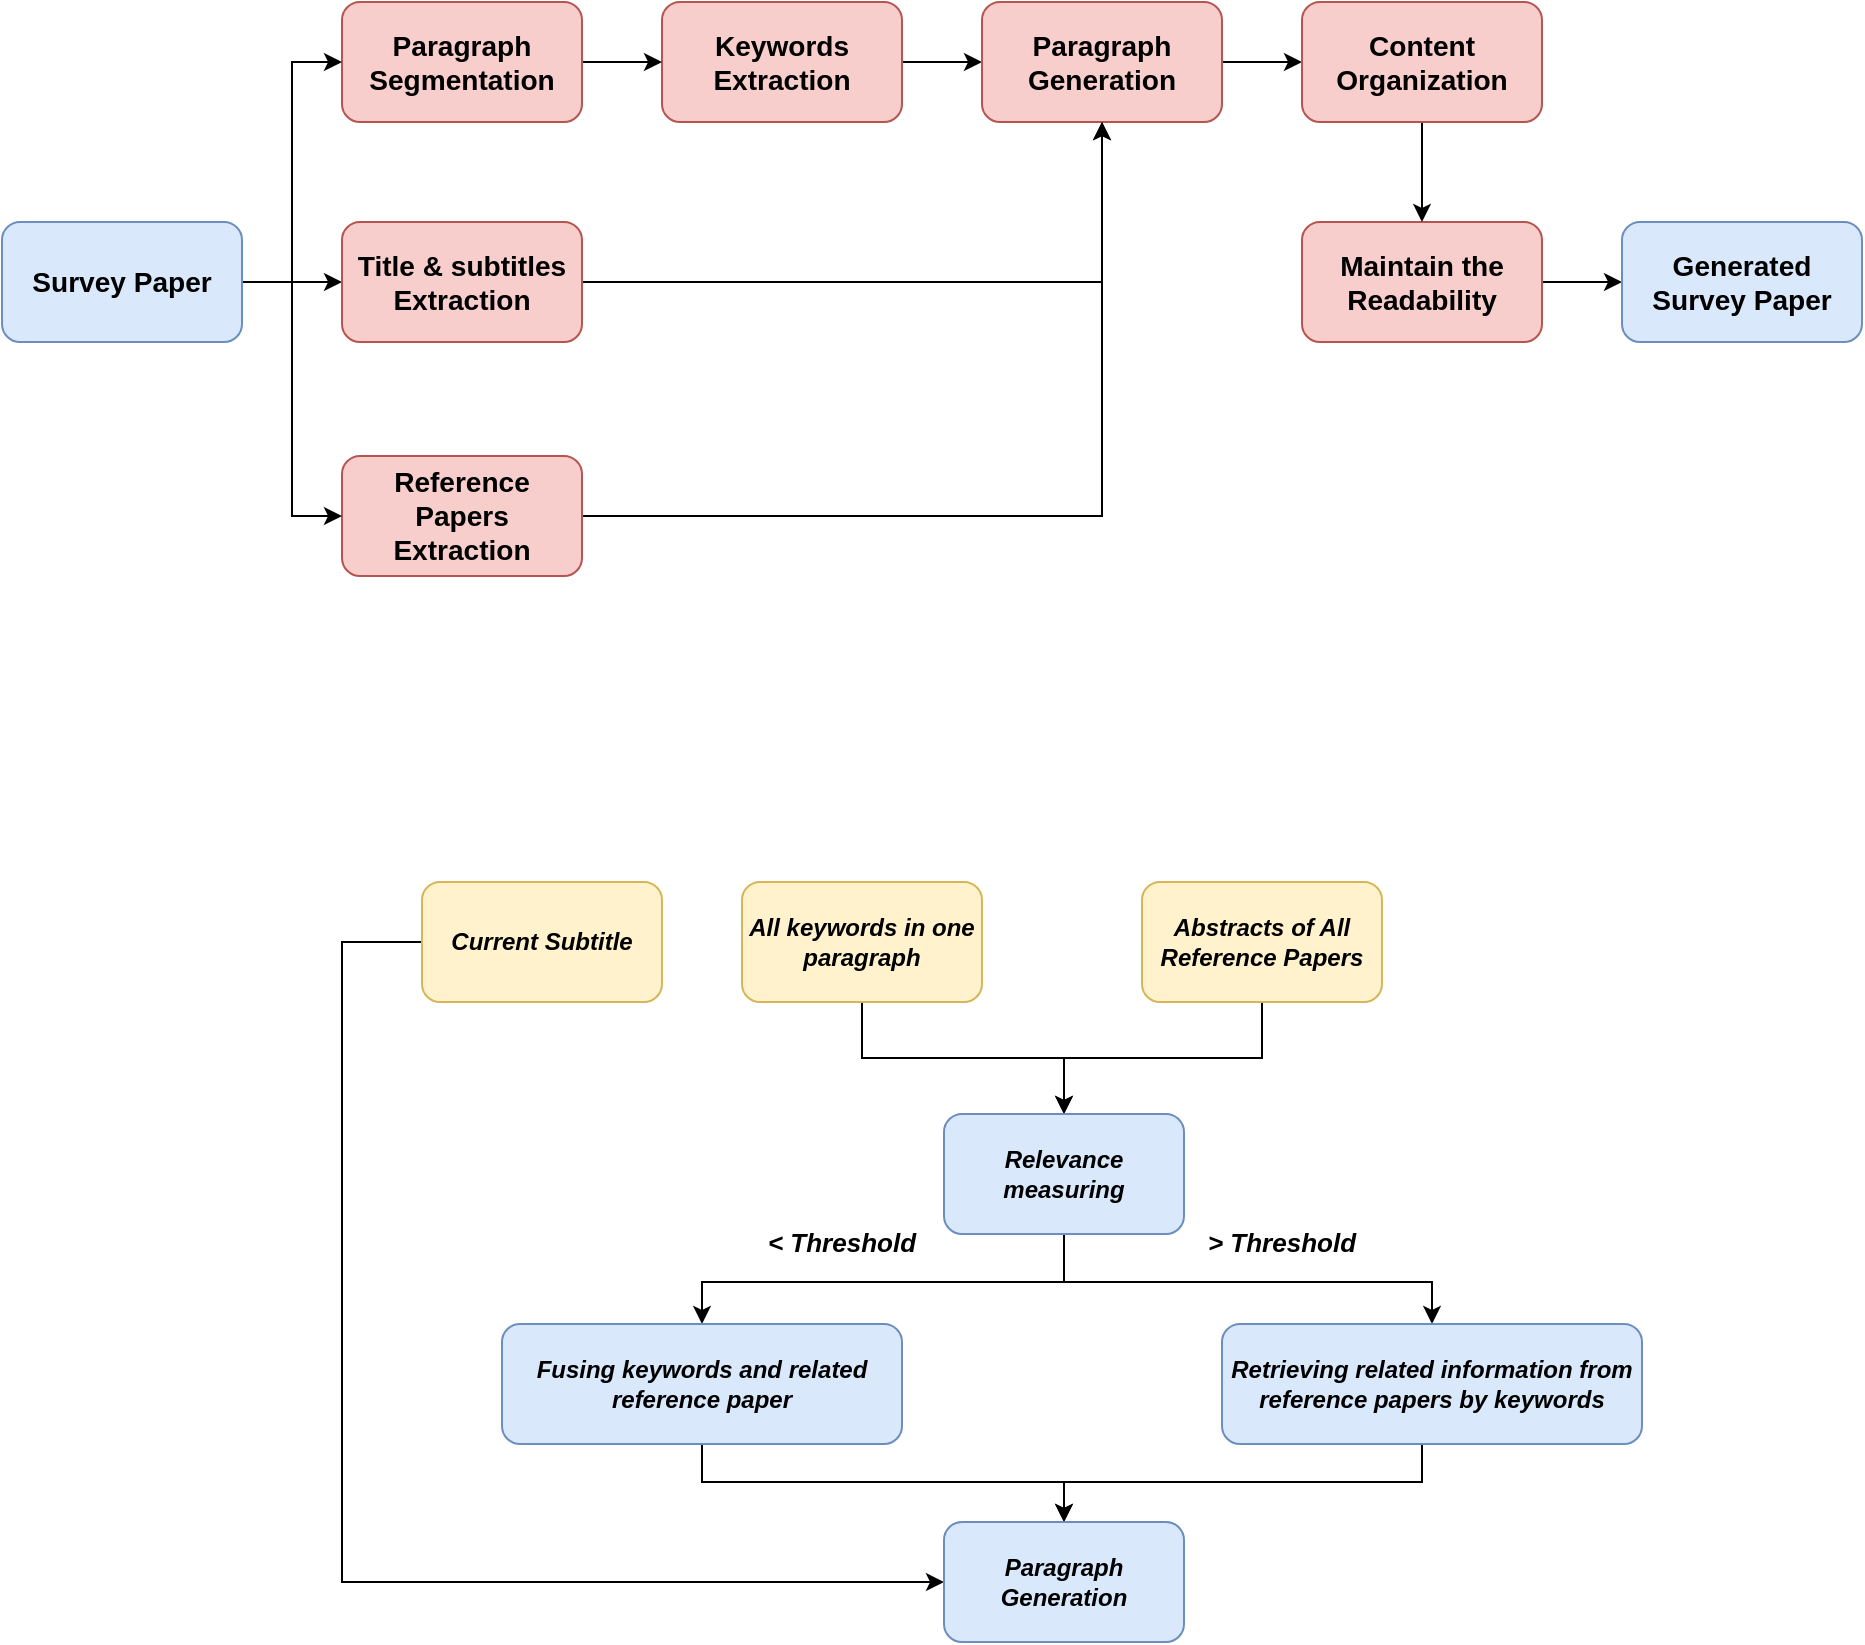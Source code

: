 <mxfile version="12.7.9" type="github"><diagram id="C5RBs43oDa-KdzZeNtuy" name="Page-1"><mxGraphModel dx="1186" dy="364" grid="0" gridSize="10" guides="1" tooltips="1" connect="1" arrows="1" fold="1" page="0" pageScale="1" pageWidth="827" pageHeight="1169" background="#ffffff" math="0" shadow="0"><root><mxCell id="WIyWlLk6GJQsqaUBKTNV-0"/><mxCell id="WIyWlLk6GJQsqaUBKTNV-1" parent="WIyWlLk6GJQsqaUBKTNV-0"/><mxCell id="2dngech7qg59eZd5ezlf-3" value="" style="edgeStyle=orthogonalEdgeStyle;rounded=0;orthogonalLoop=1;jettySize=auto;html=1;fillColor=#f8cecc;strokeColor=#000000;" edge="1" parent="WIyWlLk6GJQsqaUBKTNV-1" source="2dngech7qg59eZd5ezlf-1" target="2dngech7qg59eZd5ezlf-2"><mxGeometry relative="1" as="geometry"/></mxCell><mxCell id="2dngech7qg59eZd5ezlf-1" value="&lt;h3&gt;&lt;b&gt;Keywords Extraction&lt;/b&gt;&lt;/h3&gt;" style="rounded=1;whiteSpace=wrap;html=1;fillColor=#f8cecc;strokeColor=#b85450;" vertex="1" parent="WIyWlLk6GJQsqaUBKTNV-1"><mxGeometry x="360" y="400" width="120" height="60" as="geometry"/></mxCell><mxCell id="2dngech7qg59eZd5ezlf-47" value="" style="edgeStyle=orthogonalEdgeStyle;rounded=0;orthogonalLoop=1;jettySize=auto;html=1;strokeColor=#000000;fontSize=13;" edge="1" parent="WIyWlLk6GJQsqaUBKTNV-1" source="2dngech7qg59eZd5ezlf-2" target="2dngech7qg59eZd5ezlf-46"><mxGeometry relative="1" as="geometry"/></mxCell><mxCell id="2dngech7qg59eZd5ezlf-2" value="&lt;h3&gt;&lt;b&gt;Paragraph Generation&lt;/b&gt;&lt;/h3&gt;" style="rounded=1;whiteSpace=wrap;html=1;fillColor=#f8cecc;strokeColor=#b85450;" vertex="1" parent="WIyWlLk6GJQsqaUBKTNV-1"><mxGeometry x="520" y="400" width="120" height="60" as="geometry"/></mxCell><mxCell id="2dngech7qg59eZd5ezlf-19" value="" style="edgeStyle=orthogonalEdgeStyle;rounded=0;orthogonalLoop=1;jettySize=auto;html=1;" edge="1" parent="WIyWlLk6GJQsqaUBKTNV-1" source="2dngech7qg59eZd5ezlf-16" target="2dngech7qg59eZd5ezlf-18"><mxGeometry relative="1" as="geometry"/></mxCell><mxCell id="2dngech7qg59eZd5ezlf-16" value="&lt;h3&gt;&lt;b&gt;Maintain the Readability&lt;/b&gt;&lt;/h3&gt;" style="rounded=1;whiteSpace=wrap;html=1;fillColor=#f8cecc;strokeColor=#b85450;" vertex="1" parent="WIyWlLk6GJQsqaUBKTNV-1"><mxGeometry x="680" y="510" width="120" height="60" as="geometry"/></mxCell><mxCell id="2dngech7qg59eZd5ezlf-18" value="&lt;h3&gt;Generated Survey Paper&lt;/h3&gt;" style="rounded=1;whiteSpace=wrap;html=1;fillColor=#dae8fc;strokeColor=#6c8ebf;" vertex="1" parent="WIyWlLk6GJQsqaUBKTNV-1"><mxGeometry x="840" y="510" width="120" height="60" as="geometry"/></mxCell><mxCell id="2dngech7qg59eZd5ezlf-14" style="edgeStyle=orthogonalEdgeStyle;rounded=0;orthogonalLoop=1;jettySize=auto;html=1;exitX=1;exitY=0.5;exitDx=0;exitDy=0;fillColor=#f8cecc;strokeColor=#000000;" edge="1" parent="WIyWlLk6GJQsqaUBKTNV-1" source="2dngech7qg59eZd5ezlf-4" target="2dngech7qg59eZd5ezlf-2"><mxGeometry relative="1" as="geometry"/></mxCell><mxCell id="2dngech7qg59eZd5ezlf-4" value="&lt;h3&gt;&lt;b&gt;Reference Papers Extraction&lt;/b&gt;&lt;/h3&gt;" style="rounded=1;whiteSpace=wrap;html=1;fillColor=#f8cecc;strokeColor=#b85450;" vertex="1" parent="WIyWlLk6GJQsqaUBKTNV-1"><mxGeometry x="200" y="627" width="120" height="60" as="geometry"/></mxCell><mxCell id="2dngech7qg59eZd5ezlf-15" value="" style="edgeStyle=orthogonalEdgeStyle;rounded=0;orthogonalLoop=1;jettySize=auto;html=1;fillColor=#f8cecc;strokeColor=#000000;" edge="1" parent="WIyWlLk6GJQsqaUBKTNV-1" source="2dngech7qg59eZd5ezlf-7" target="2dngech7qg59eZd5ezlf-1"><mxGeometry relative="1" as="geometry"/></mxCell><mxCell id="2dngech7qg59eZd5ezlf-7" value="&lt;h3&gt;&lt;b&gt;Paragraph Segmentation&lt;/b&gt;&lt;/h3&gt;" style="rounded=1;whiteSpace=wrap;html=1;fillColor=#f8cecc;strokeColor=#b85450;" vertex="1" parent="WIyWlLk6GJQsqaUBKTNV-1"><mxGeometry x="200" y="400" width="120" height="60" as="geometry"/></mxCell><mxCell id="2dngech7qg59eZd5ezlf-11" style="edgeStyle=orthogonalEdgeStyle;rounded=0;orthogonalLoop=1;jettySize=auto;html=1;exitX=1;exitY=0.5;exitDx=0;exitDy=0;entryX=0;entryY=0.5;entryDx=0;entryDy=0;fillColor=#f8cecc;strokeColor=#000000;" edge="1" parent="WIyWlLk6GJQsqaUBKTNV-1" source="2dngech7qg59eZd5ezlf-10" target="2dngech7qg59eZd5ezlf-7"><mxGeometry relative="1" as="geometry"><Array as="points"><mxPoint x="175" y="540"/><mxPoint x="175" y="430"/></Array></mxGeometry></mxCell><mxCell id="2dngech7qg59eZd5ezlf-13" style="edgeStyle=orthogonalEdgeStyle;rounded=0;orthogonalLoop=1;jettySize=auto;html=1;entryX=0;entryY=0.5;entryDx=0;entryDy=0;fillColor=#f8cecc;strokeColor=#000000;" edge="1" parent="WIyWlLk6GJQsqaUBKTNV-1" source="2dngech7qg59eZd5ezlf-10" target="2dngech7qg59eZd5ezlf-4"><mxGeometry relative="1" as="geometry"/></mxCell><mxCell id="2dngech7qg59eZd5ezlf-21" style="edgeStyle=orthogonalEdgeStyle;rounded=0;orthogonalLoop=1;jettySize=auto;html=1;entryX=0;entryY=0.5;entryDx=0;entryDy=0;strokeColor=#000000;" edge="1" parent="WIyWlLk6GJQsqaUBKTNV-1" source="2dngech7qg59eZd5ezlf-10" target="2dngech7qg59eZd5ezlf-20"><mxGeometry relative="1" as="geometry"/></mxCell><mxCell id="2dngech7qg59eZd5ezlf-10" value="&lt;h3&gt;&lt;b&gt;Survey Paper&lt;/b&gt;&lt;/h3&gt;" style="rounded=1;whiteSpace=wrap;html=1;fillColor=#dae8fc;strokeColor=#6c8ebf;" vertex="1" parent="WIyWlLk6GJQsqaUBKTNV-1"><mxGeometry x="30" y="510" width="120" height="60" as="geometry"/></mxCell><mxCell id="2dngech7qg59eZd5ezlf-24" style="edgeStyle=orthogonalEdgeStyle;rounded=0;orthogonalLoop=1;jettySize=auto;html=1;strokeColor=#000000;" edge="1" parent="WIyWlLk6GJQsqaUBKTNV-1" source="2dngech7qg59eZd5ezlf-20" target="2dngech7qg59eZd5ezlf-2"><mxGeometry relative="1" as="geometry"/></mxCell><mxCell id="2dngech7qg59eZd5ezlf-20" value="&lt;h3&gt;Title &amp;amp; subtitles Extraction&lt;/h3&gt;" style="rounded=1;whiteSpace=wrap;html=1;fillColor=#f8cecc;strokeColor=#b85450;" vertex="1" parent="WIyWlLk6GJQsqaUBKTNV-1"><mxGeometry x="200" y="510" width="120" height="60" as="geometry"/></mxCell><mxCell id="2dngech7qg59eZd5ezlf-40" style="edgeStyle=orthogonalEdgeStyle;rounded=0;orthogonalLoop=1;jettySize=auto;html=1;strokeColor=#000000;entryX=0;entryY=0.5;entryDx=0;entryDy=0;" edge="1" parent="WIyWlLk6GJQsqaUBKTNV-1" source="2dngech7qg59eZd5ezlf-26" target="2dngech7qg59eZd5ezlf-33"><mxGeometry relative="1" as="geometry"><mxPoint x="200" y="1220" as="targetPoint"/><Array as="points"><mxPoint x="200" y="870"/><mxPoint x="200" y="1190"/></Array></mxGeometry></mxCell><mxCell id="2dngech7qg59eZd5ezlf-26" value="Current Subtitle" style="rounded=1;whiteSpace=wrap;html=1;fillColor=#fff2cc;strokeColor=#d6b656;fontStyle=3" vertex="1" parent="WIyWlLk6GJQsqaUBKTNV-1"><mxGeometry x="240" y="840" width="120" height="60" as="geometry"/></mxCell><mxCell id="2dngech7qg59eZd5ezlf-34" style="edgeStyle=orthogonalEdgeStyle;rounded=0;orthogonalLoop=1;jettySize=auto;html=1;exitX=0.5;exitY=1;exitDx=0;exitDy=0;entryX=0.5;entryY=0;entryDx=0;entryDy=0;strokeColor=#000000;" edge="1" parent="WIyWlLk6GJQsqaUBKTNV-1" source="2dngech7qg59eZd5ezlf-27" target="2dngech7qg59eZd5ezlf-30"><mxGeometry relative="1" as="geometry"/></mxCell><mxCell id="2dngech7qg59eZd5ezlf-27" value="&lt;div&gt;All keywords in one paragraph&lt;/div&gt;" style="rounded=1;whiteSpace=wrap;html=1;fillColor=#fff2cc;strokeColor=#d6b656;fontStyle=3" vertex="1" parent="WIyWlLk6GJQsqaUBKTNV-1"><mxGeometry x="400" y="840" width="120" height="60" as="geometry"/></mxCell><mxCell id="2dngech7qg59eZd5ezlf-36" style="edgeStyle=orthogonalEdgeStyle;rounded=0;orthogonalLoop=1;jettySize=auto;html=1;exitX=0.5;exitY=1;exitDx=0;exitDy=0;entryX=0.5;entryY=0;entryDx=0;entryDy=0;strokeColor=#000000;" edge="1" parent="WIyWlLk6GJQsqaUBKTNV-1" source="2dngech7qg59eZd5ezlf-29" target="2dngech7qg59eZd5ezlf-30"><mxGeometry relative="1" as="geometry"/></mxCell><mxCell id="2dngech7qg59eZd5ezlf-29" value="&lt;div&gt;Abstracts of All Reference Papers&lt;/div&gt;" style="rounded=1;whiteSpace=wrap;html=1;fillColor=#fff2cc;strokeColor=#d6b656;fontStyle=3" vertex="1" parent="WIyWlLk6GJQsqaUBKTNV-1"><mxGeometry x="600" y="840" width="120" height="60" as="geometry"/></mxCell><mxCell id="2dngech7qg59eZd5ezlf-37" style="edgeStyle=orthogonalEdgeStyle;rounded=0;orthogonalLoop=1;jettySize=auto;html=1;exitX=0.5;exitY=1;exitDx=0;exitDy=0;strokeColor=#000000;" edge="1" parent="WIyWlLk6GJQsqaUBKTNV-1" source="2dngech7qg59eZd5ezlf-30" target="2dngech7qg59eZd5ezlf-31"><mxGeometry relative="1" as="geometry"><Array as="points"><mxPoint x="561" y="1040"/><mxPoint x="380" y="1040"/></Array></mxGeometry></mxCell><mxCell id="2dngech7qg59eZd5ezlf-38" style="edgeStyle=orthogonalEdgeStyle;rounded=0;orthogonalLoop=1;jettySize=auto;html=1;entryX=0.5;entryY=0;entryDx=0;entryDy=0;strokeColor=#000000;" edge="1" parent="WIyWlLk6GJQsqaUBKTNV-1" source="2dngech7qg59eZd5ezlf-30" target="2dngech7qg59eZd5ezlf-32"><mxGeometry relative="1" as="geometry"><Array as="points"><mxPoint x="561" y="1040"/><mxPoint x="745" y="1040"/></Array></mxGeometry></mxCell><mxCell id="2dngech7qg59eZd5ezlf-30" value="&lt;div&gt;Relevance measuring&lt;/div&gt;" style="rounded=1;whiteSpace=wrap;html=1;fillColor=#dae8fc;strokeColor=#6c8ebf;fontStyle=3" vertex="1" parent="WIyWlLk6GJQsqaUBKTNV-1"><mxGeometry x="501" y="956" width="120" height="60" as="geometry"/></mxCell><mxCell id="2dngech7qg59eZd5ezlf-39" style="edgeStyle=orthogonalEdgeStyle;rounded=0;orthogonalLoop=1;jettySize=auto;html=1;exitX=0.5;exitY=1;exitDx=0;exitDy=0;entryX=0.5;entryY=0;entryDx=0;entryDy=0;strokeColor=#000000;" edge="1" parent="WIyWlLk6GJQsqaUBKTNV-1" source="2dngech7qg59eZd5ezlf-31" target="2dngech7qg59eZd5ezlf-33"><mxGeometry relative="1" as="geometry"><Array as="points"><mxPoint x="380" y="1140"/><mxPoint x="561" y="1140"/></Array></mxGeometry></mxCell><mxCell id="2dngech7qg59eZd5ezlf-31" value="&lt;div&gt;Fusing keywords and related reference paper&lt;/div&gt;" style="rounded=1;whiteSpace=wrap;html=1;fillColor=#dae8fc;strokeColor=#6c8ebf;fontStyle=3" vertex="1" parent="WIyWlLk6GJQsqaUBKTNV-1"><mxGeometry x="280" y="1061" width="200" height="60" as="geometry"/></mxCell><mxCell id="2dngech7qg59eZd5ezlf-41" style="edgeStyle=orthogonalEdgeStyle;rounded=0;orthogonalLoop=1;jettySize=auto;html=1;exitX=0.5;exitY=1;exitDx=0;exitDy=0;entryX=0.5;entryY=0;entryDx=0;entryDy=0;strokeColor=#000000;" edge="1" parent="WIyWlLk6GJQsqaUBKTNV-1" source="2dngech7qg59eZd5ezlf-32" target="2dngech7qg59eZd5ezlf-33"><mxGeometry relative="1" as="geometry"><Array as="points"><mxPoint x="740" y="1140"/><mxPoint x="561" y="1140"/></Array></mxGeometry></mxCell><mxCell id="2dngech7qg59eZd5ezlf-32" value="&lt;div&gt;Retrieving related information from reference papers by keywords&lt;/div&gt;" style="rounded=1;whiteSpace=wrap;html=1;fillColor=#dae8fc;strokeColor=#6c8ebf;fontStyle=3" vertex="1" parent="WIyWlLk6GJQsqaUBKTNV-1"><mxGeometry x="640" y="1061" width="210" height="60" as="geometry"/></mxCell><mxCell id="2dngech7qg59eZd5ezlf-33" value="&lt;div&gt;Paragraph Generation&lt;/div&gt;" style="rounded=1;whiteSpace=wrap;html=1;fillColor=#dae8fc;strokeColor=#6c8ebf;fontStyle=3" vertex="1" parent="WIyWlLk6GJQsqaUBKTNV-1"><mxGeometry x="501" y="1160" width="120" height="60" as="geometry"/></mxCell><mxCell id="2dngech7qg59eZd5ezlf-42" value="&amp;gt; Threshold" style="text;html=1;strokeColor=none;fillColor=none;align=center;verticalAlign=middle;whiteSpace=wrap;rounded=0;fontStyle=3;fontSize=13;" vertex="1" parent="WIyWlLk6GJQsqaUBKTNV-1"><mxGeometry x="630" y="1010" width="80" height="20" as="geometry"/></mxCell><mxCell id="2dngech7qg59eZd5ezlf-43" value="&amp;lt; Threshold" style="text;html=1;strokeColor=none;fillColor=none;align=center;verticalAlign=middle;whiteSpace=wrap;rounded=0;fontStyle=3;fontSize=13;" vertex="1" parent="WIyWlLk6GJQsqaUBKTNV-1"><mxGeometry x="410" y="1010" width="80" height="20" as="geometry"/></mxCell><mxCell id="2dngech7qg59eZd5ezlf-48" value="" style="edgeStyle=orthogonalEdgeStyle;rounded=0;orthogonalLoop=1;jettySize=auto;html=1;strokeColor=#000000;fontSize=13;" edge="1" parent="WIyWlLk6GJQsqaUBKTNV-1" source="2dngech7qg59eZd5ezlf-46" target="2dngech7qg59eZd5ezlf-16"><mxGeometry relative="1" as="geometry"/></mxCell><mxCell id="2dngech7qg59eZd5ezlf-46" value="&lt;h3&gt;Content Organization&lt;/h3&gt;" style="rounded=1;whiteSpace=wrap;html=1;fillColor=#f8cecc;strokeColor=#b85450;" vertex="1" parent="WIyWlLk6GJQsqaUBKTNV-1"><mxGeometry x="680" y="400" width="120" height="60" as="geometry"/></mxCell></root></mxGraphModel></diagram></mxfile>